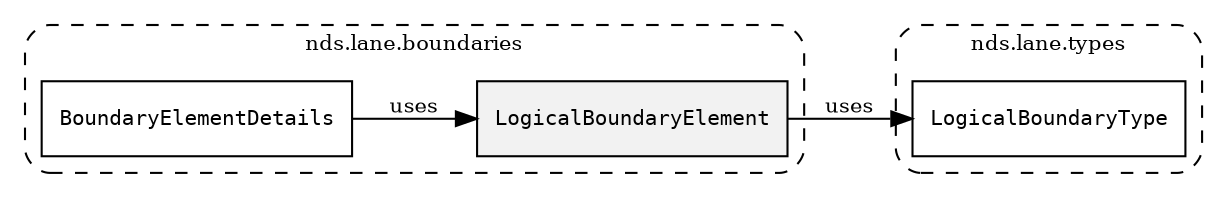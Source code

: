 /**
 * This dot file creates symbol collaboration diagram for LogicalBoundaryElement.
 */
digraph ZSERIO
{
    node [shape=box, fontsize=10];
    rankdir="LR";
    fontsize=10;
    tooltip="LogicalBoundaryElement collaboration diagram";

    subgraph "cluster_nds.lane.boundaries"
    {
        style="dashed, rounded";
        label="nds.lane.boundaries";
        tooltip="Package nds.lane.boundaries";
        href="../../../content/packages/nds.lane.boundaries.html#Package-nds-lane-boundaries";
        target="_parent";

        "LogicalBoundaryElement" [style="filled", fillcolor="#0000000D", target="_parent", label=<<font face="monospace"><table align="center" border="0" cellspacing="0" cellpadding="0"><tr><td href="../../../content/packages/nds.lane.boundaries.html#Structure-LogicalBoundaryElement" title="Structure defined in nds.lane.boundaries">LogicalBoundaryElement</td></tr></table></font>>];
        "BoundaryElementDetails" [target="_parent", label=<<font face="monospace"><table align="center" border="0" cellspacing="0" cellpadding="0"><tr><td href="../../../content/packages/nds.lane.boundaries.html#Choice-BoundaryElementDetails" title="Choice defined in nds.lane.boundaries">BoundaryElementDetails</td></tr></table></font>>];
    }

    subgraph "cluster_nds.lane.types"
    {
        style="dashed, rounded";
        label="nds.lane.types";
        tooltip="Package nds.lane.types";
        href="../../../content/packages/nds.lane.types.html#Package-nds-lane-types";
        target="_parent";

        "LogicalBoundaryType" [target="_parent", label=<<font face="monospace"><table align="center" border="0" cellspacing="0" cellpadding="0"><tr><td href="../../../content/packages/nds.lane.types.html#Enum-LogicalBoundaryType" title="Enum defined in nds.lane.types">LogicalBoundaryType</td></tr></table></font>>];
    }

    "LogicalBoundaryElement" -> "LogicalBoundaryType" [label="uses", fontsize=10];
    "BoundaryElementDetails" -> "LogicalBoundaryElement" [label="uses", fontsize=10];
}
